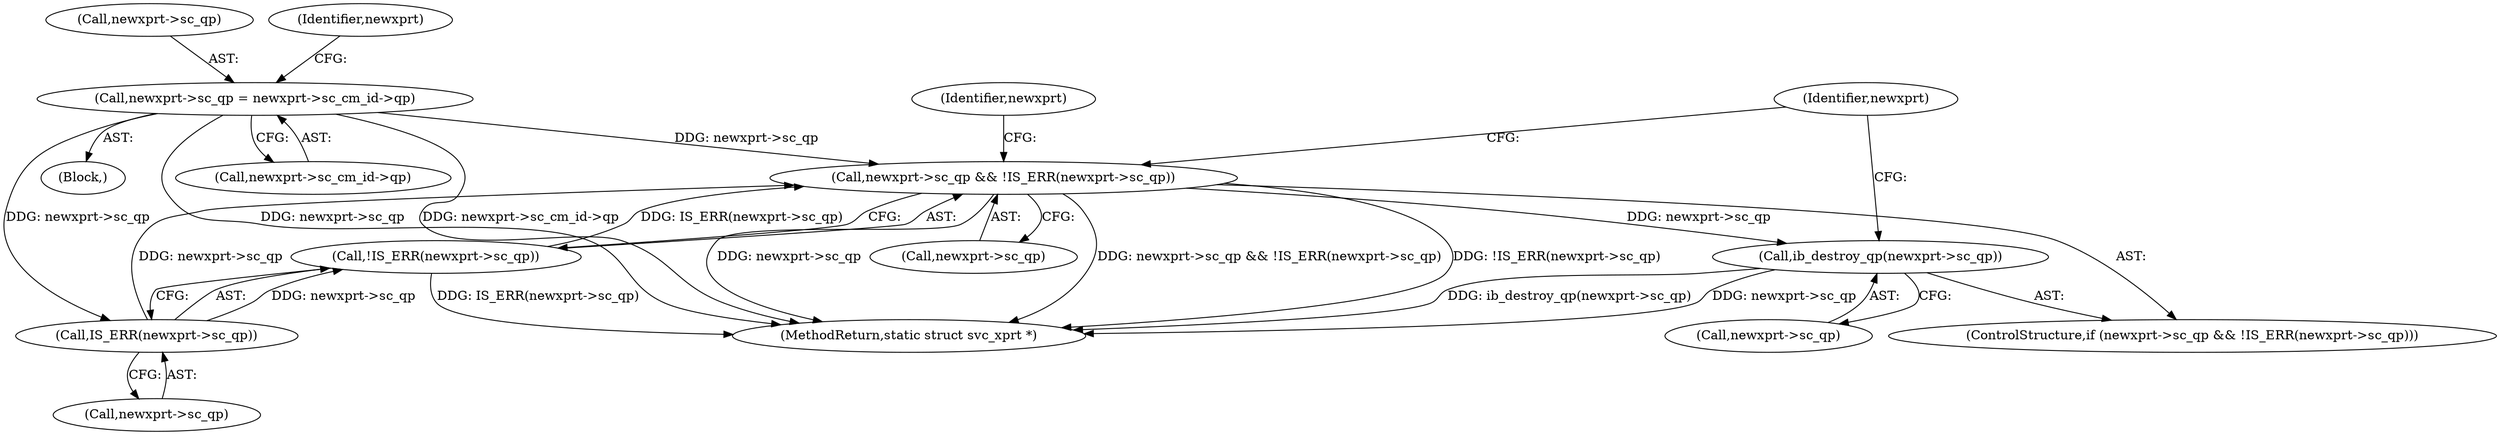 digraph "0_linux_c70422f760c120480fee4de6c38804c72aa26bc1_44@pointer" {
"1000782" [label="(Call,ib_destroy_qp(newxprt->sc_qp))"];
"1000773" [label="(Call,newxprt->sc_qp && !IS_ERR(newxprt->sc_qp))"];
"1000504" [label="(Call,newxprt->sc_qp = newxprt->sc_cm_id->qp)"];
"1000778" [label="(Call,IS_ERR(newxprt->sc_qp))"];
"1000777" [label="(Call,!IS_ERR(newxprt->sc_qp))"];
"1000778" [label="(Call,IS_ERR(newxprt->sc_qp))"];
"1000782" [label="(Call,ib_destroy_qp(newxprt->sc_qp))"];
"1000504" [label="(Call,newxprt->sc_qp = newxprt->sc_cm_id->qp)"];
"1000113" [label="(Block,)"];
"1000508" [label="(Call,newxprt->sc_cm_id->qp)"];
"1000772" [label="(ControlStructure,if (newxprt->sc_qp && !IS_ERR(newxprt->sc_qp)))"];
"1000784" [label="(Identifier,newxprt)"];
"1000505" [label="(Call,newxprt->sc_qp)"];
"1000515" [label="(Identifier,newxprt)"];
"1000783" [label="(Call,newxprt->sc_qp)"];
"1000779" [label="(Call,newxprt->sc_qp)"];
"1000773" [label="(Call,newxprt->sc_qp && !IS_ERR(newxprt->sc_qp))"];
"1000774" [label="(Call,newxprt->sc_qp)"];
"1000788" [label="(Identifier,newxprt)"];
"1000797" [label="(MethodReturn,static struct svc_xprt *)"];
"1000777" [label="(Call,!IS_ERR(newxprt->sc_qp))"];
"1000782" -> "1000772"  [label="AST: "];
"1000782" -> "1000783"  [label="CFG: "];
"1000783" -> "1000782"  [label="AST: "];
"1000788" -> "1000782"  [label="CFG: "];
"1000782" -> "1000797"  [label="DDG: newxprt->sc_qp"];
"1000782" -> "1000797"  [label="DDG: ib_destroy_qp(newxprt->sc_qp)"];
"1000773" -> "1000782"  [label="DDG: newxprt->sc_qp"];
"1000773" -> "1000772"  [label="AST: "];
"1000773" -> "1000774"  [label="CFG: "];
"1000773" -> "1000777"  [label="CFG: "];
"1000774" -> "1000773"  [label="AST: "];
"1000777" -> "1000773"  [label="AST: "];
"1000784" -> "1000773"  [label="CFG: "];
"1000788" -> "1000773"  [label="CFG: "];
"1000773" -> "1000797"  [label="DDG: newxprt->sc_qp && !IS_ERR(newxprt->sc_qp)"];
"1000773" -> "1000797"  [label="DDG: !IS_ERR(newxprt->sc_qp)"];
"1000773" -> "1000797"  [label="DDG: newxprt->sc_qp"];
"1000504" -> "1000773"  [label="DDG: newxprt->sc_qp"];
"1000778" -> "1000773"  [label="DDG: newxprt->sc_qp"];
"1000777" -> "1000773"  [label="DDG: IS_ERR(newxprt->sc_qp)"];
"1000504" -> "1000113"  [label="AST: "];
"1000504" -> "1000508"  [label="CFG: "];
"1000505" -> "1000504"  [label="AST: "];
"1000508" -> "1000504"  [label="AST: "];
"1000515" -> "1000504"  [label="CFG: "];
"1000504" -> "1000797"  [label="DDG: newxprt->sc_qp"];
"1000504" -> "1000797"  [label="DDG: newxprt->sc_cm_id->qp"];
"1000504" -> "1000778"  [label="DDG: newxprt->sc_qp"];
"1000778" -> "1000777"  [label="AST: "];
"1000778" -> "1000779"  [label="CFG: "];
"1000779" -> "1000778"  [label="AST: "];
"1000777" -> "1000778"  [label="CFG: "];
"1000778" -> "1000777"  [label="DDG: newxprt->sc_qp"];
"1000777" -> "1000797"  [label="DDG: IS_ERR(newxprt->sc_qp)"];
}
